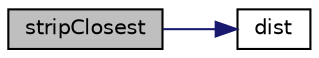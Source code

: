 digraph "stripClosest"
{
  edge [fontname="Helvetica",fontsize="10",labelfontname="Helvetica",labelfontsize="10"];
  node [fontname="Helvetica",fontsize="10",shape=record];
  rankdir="LR";
  Node1 [label="stripClosest",height=0.2,width=0.4,color="black", fillcolor="grey75", style="filled", fontcolor="black"];
  Node1 -> Node2 [color="midnightblue",fontsize="10",style="solid"];
  Node2 [label="dist",height=0.2,width=0.4,color="black", fillcolor="white", style="filled",URL="$ClosestPair_8cpp.html#a0b64710c8f93238fd1c94b878bbd182c"];
}
